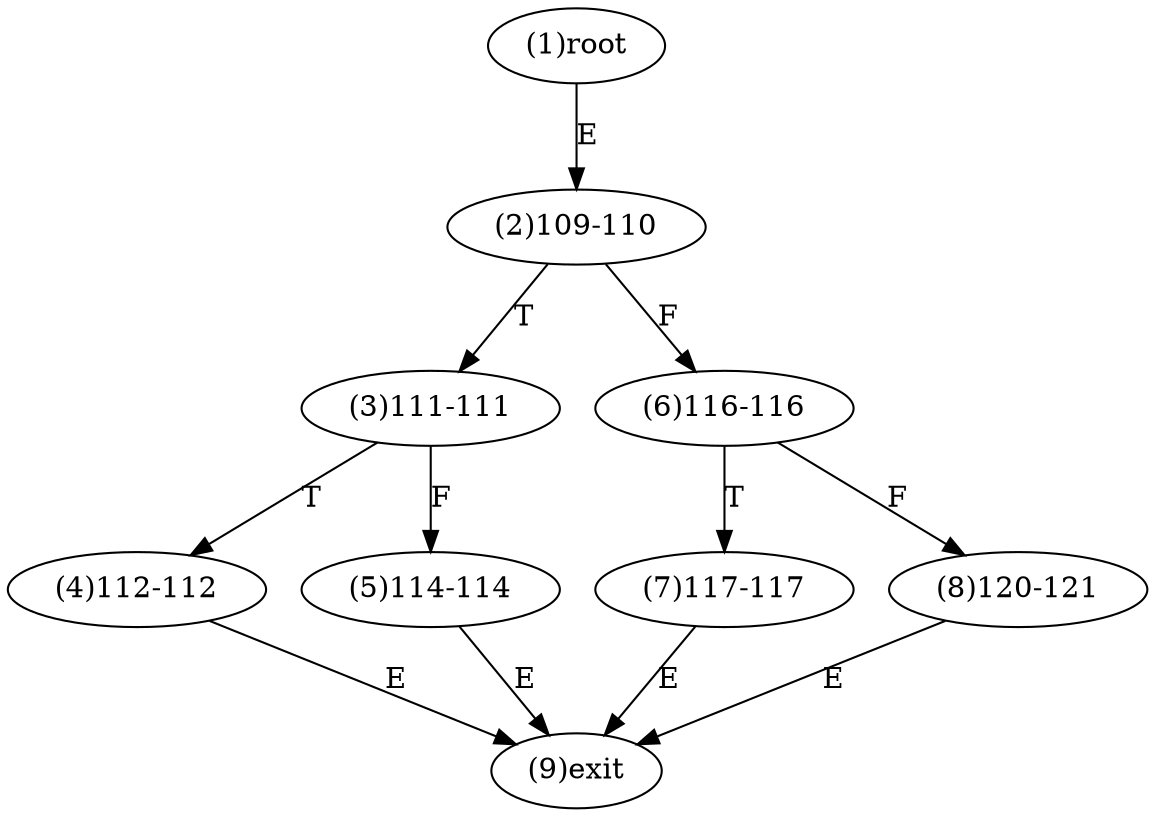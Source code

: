 digraph "" { 
1[ label="(1)root"];
2[ label="(2)109-110"];
3[ label="(3)111-111"];
4[ label="(4)112-112"];
5[ label="(5)114-114"];
6[ label="(6)116-116"];
7[ label="(7)117-117"];
8[ label="(8)120-121"];
9[ label="(9)exit"];
1->2[ label="E"];
2->6[ label="F"];
2->3[ label="T"];
3->5[ label="F"];
3->4[ label="T"];
4->9[ label="E"];
5->9[ label="E"];
6->8[ label="F"];
6->7[ label="T"];
7->9[ label="E"];
8->9[ label="E"];
}